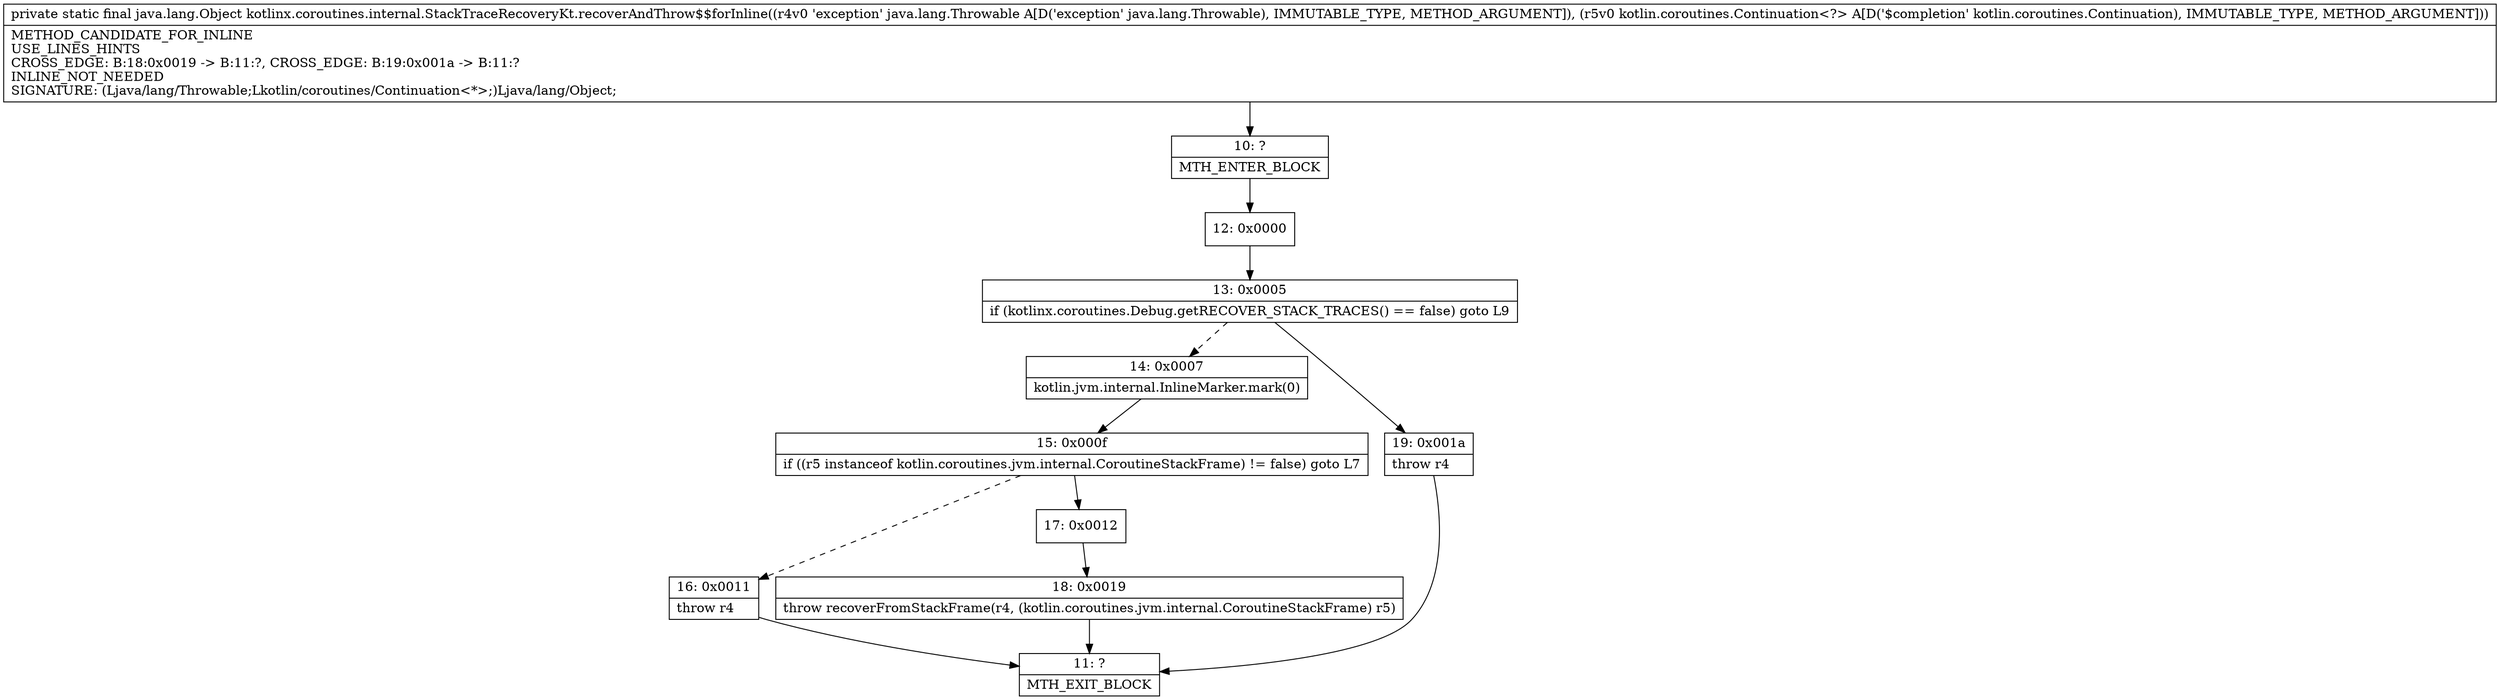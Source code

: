 digraph "CFG forkotlinx.coroutines.internal.StackTraceRecoveryKt.recoverAndThrow$$forInline(Ljava\/lang\/Throwable;Lkotlin\/coroutines\/Continuation;)Ljava\/lang\/Object;" {
Node_10 [shape=record,label="{10\:\ ?|MTH_ENTER_BLOCK\l}"];
Node_12 [shape=record,label="{12\:\ 0x0000}"];
Node_13 [shape=record,label="{13\:\ 0x0005|if (kotlinx.coroutines.Debug.getRECOVER_STACK_TRACES() == false) goto L9\l}"];
Node_14 [shape=record,label="{14\:\ 0x0007|kotlin.jvm.internal.InlineMarker.mark(0)\l}"];
Node_15 [shape=record,label="{15\:\ 0x000f|if ((r5 instanceof kotlin.coroutines.jvm.internal.CoroutineStackFrame) != false) goto L7\l}"];
Node_16 [shape=record,label="{16\:\ 0x0011|throw r4\l}"];
Node_11 [shape=record,label="{11\:\ ?|MTH_EXIT_BLOCK\l}"];
Node_17 [shape=record,label="{17\:\ 0x0012}"];
Node_18 [shape=record,label="{18\:\ 0x0019|throw recoverFromStackFrame(r4, (kotlin.coroutines.jvm.internal.CoroutineStackFrame) r5)\l}"];
Node_19 [shape=record,label="{19\:\ 0x001a|throw r4\l}"];
MethodNode[shape=record,label="{private static final java.lang.Object kotlinx.coroutines.internal.StackTraceRecoveryKt.recoverAndThrow$$forInline((r4v0 'exception' java.lang.Throwable A[D('exception' java.lang.Throwable), IMMUTABLE_TYPE, METHOD_ARGUMENT]), (r5v0 kotlin.coroutines.Continuation\<?\> A[D('$completion' kotlin.coroutines.Continuation), IMMUTABLE_TYPE, METHOD_ARGUMENT]))  | METHOD_CANDIDATE_FOR_INLINE\lUSE_LINES_HINTS\lCROSS_EDGE: B:18:0x0019 \-\> B:11:?, CROSS_EDGE: B:19:0x001a \-\> B:11:?\lINLINE_NOT_NEEDED\lSIGNATURE: (Ljava\/lang\/Throwable;Lkotlin\/coroutines\/Continuation\<*\>;)Ljava\/lang\/Object;\l}"];
MethodNode -> Node_10;Node_10 -> Node_12;
Node_12 -> Node_13;
Node_13 -> Node_14[style=dashed];
Node_13 -> Node_19;
Node_14 -> Node_15;
Node_15 -> Node_16[style=dashed];
Node_15 -> Node_17;
Node_16 -> Node_11;
Node_17 -> Node_18;
Node_18 -> Node_11;
Node_19 -> Node_11;
}

